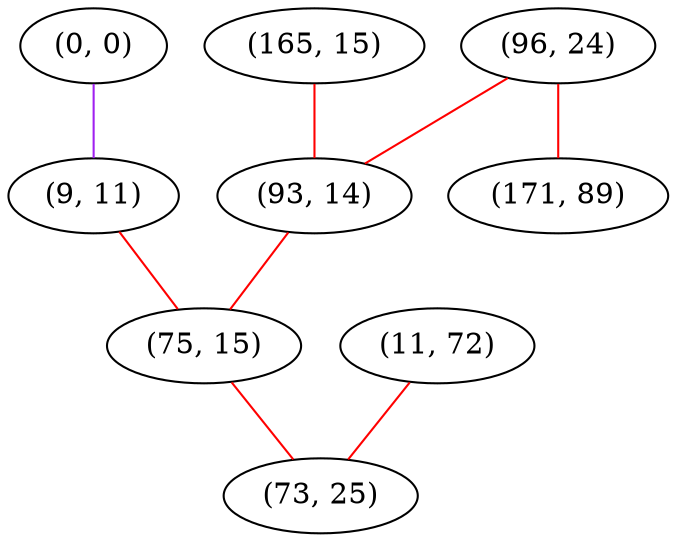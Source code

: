 graph "" {
"(0, 0)";
"(165, 15)";
"(11, 72)";
"(96, 24)";
"(9, 11)";
"(93, 14)";
"(75, 15)";
"(171, 89)";
"(73, 25)";
"(0, 0)" -- "(9, 11)"  [color=purple, key=0, weight=4];
"(165, 15)" -- "(93, 14)"  [color=red, key=0, weight=1];
"(11, 72)" -- "(73, 25)"  [color=red, key=0, weight=1];
"(96, 24)" -- "(93, 14)"  [color=red, key=0, weight=1];
"(96, 24)" -- "(171, 89)"  [color=red, key=0, weight=1];
"(9, 11)" -- "(75, 15)"  [color=red, key=0, weight=1];
"(93, 14)" -- "(75, 15)"  [color=red, key=0, weight=1];
"(75, 15)" -- "(73, 25)"  [color=red, key=0, weight=1];
}
